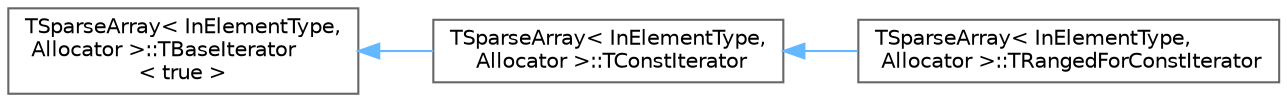 digraph "Graphical Class Hierarchy"
{
 // INTERACTIVE_SVG=YES
 // LATEX_PDF_SIZE
  bgcolor="transparent";
  edge [fontname=Helvetica,fontsize=10,labelfontname=Helvetica,labelfontsize=10];
  node [fontname=Helvetica,fontsize=10,shape=box,height=0.2,width=0.4];
  rankdir="LR";
  Node0 [id="Node000000",label="TSparseArray\< InElementType,\l Allocator \>::TBaseIterator\l\< true \>",height=0.2,width=0.4,color="grey40", fillcolor="white", style="filled",URL="$dc/d65/classTSparseArray_1_1TBaseIterator.html",tooltip=" "];
  Node0 -> Node1 [id="edge8421_Node000000_Node000001",dir="back",color="steelblue1",style="solid",tooltip=" "];
  Node1 [id="Node000001",label="TSparseArray\< InElementType,\l Allocator \>::TConstIterator",height=0.2,width=0.4,color="grey40", fillcolor="white", style="filled",URL="$dc/dde/classTSparseArray_1_1TConstIterator.html",tooltip="Iterates over all allocated elements in a const sparse array."];
  Node1 -> Node2 [id="edge8422_Node000001_Node000002",dir="back",color="steelblue1",style="solid",tooltip=" "];
  Node2 [id="Node000002",label="TSparseArray\< InElementType,\l Allocator \>::TRangedForConstIterator",height=0.2,width=0.4,color="grey40", fillcolor="white", style="filled",URL="$da/d27/classTSparseArray_1_1TRangedForConstIterator.html",tooltip=" "];
}
